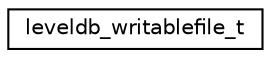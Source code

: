 digraph "Graphical Class Hierarchy"
{
  edge [fontname="Helvetica",fontsize="10",labelfontname="Helvetica",labelfontsize="10"];
  node [fontname="Helvetica",fontsize="10",shape=record];
  rankdir="LR";
  Node1 [label="leveldb_writablefile_t",height=0.2,width=0.4,color="black", fillcolor="white", style="filled",URL="$structleveldb__writablefile__t.html"];
}
